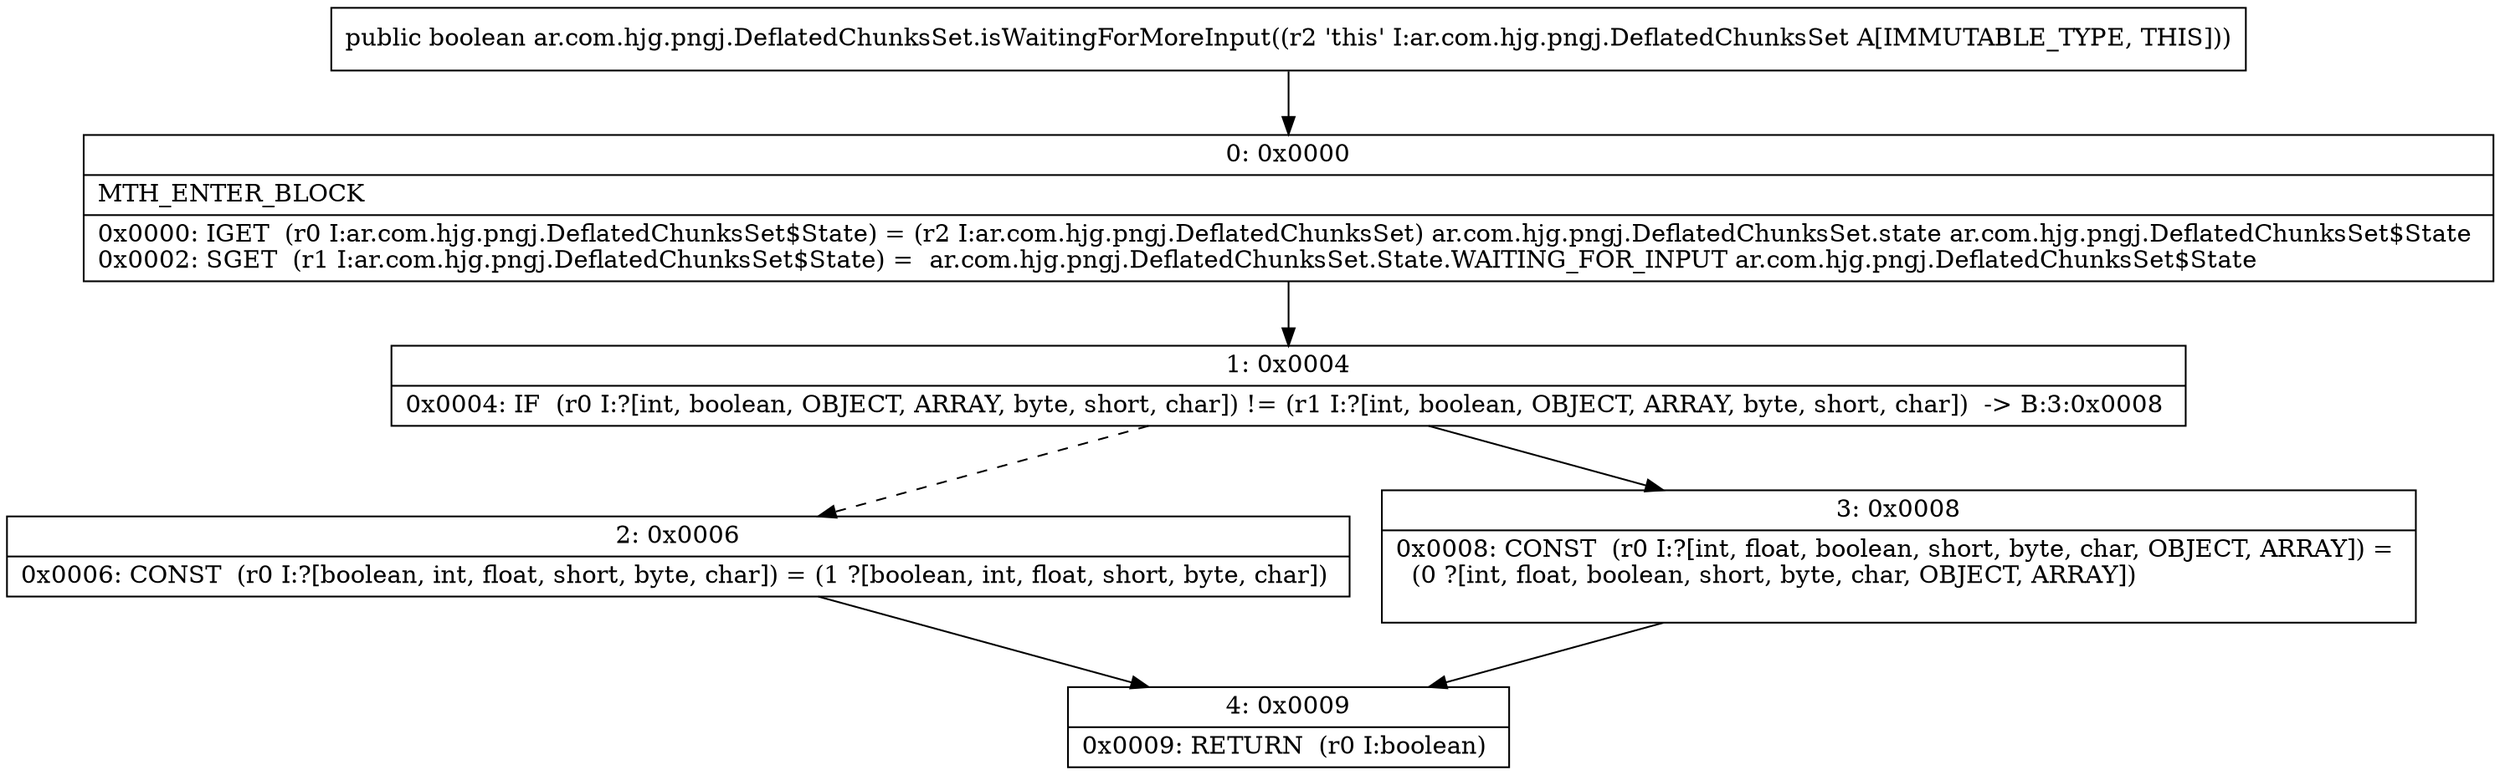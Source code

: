 digraph "CFG forar.com.hjg.pngj.DeflatedChunksSet.isWaitingForMoreInput()Z" {
Node_0 [shape=record,label="{0\:\ 0x0000|MTH_ENTER_BLOCK\l|0x0000: IGET  (r0 I:ar.com.hjg.pngj.DeflatedChunksSet$State) = (r2 I:ar.com.hjg.pngj.DeflatedChunksSet) ar.com.hjg.pngj.DeflatedChunksSet.state ar.com.hjg.pngj.DeflatedChunksSet$State \l0x0002: SGET  (r1 I:ar.com.hjg.pngj.DeflatedChunksSet$State) =  ar.com.hjg.pngj.DeflatedChunksSet.State.WAITING_FOR_INPUT ar.com.hjg.pngj.DeflatedChunksSet$State \l}"];
Node_1 [shape=record,label="{1\:\ 0x0004|0x0004: IF  (r0 I:?[int, boolean, OBJECT, ARRAY, byte, short, char]) != (r1 I:?[int, boolean, OBJECT, ARRAY, byte, short, char])  \-\> B:3:0x0008 \l}"];
Node_2 [shape=record,label="{2\:\ 0x0006|0x0006: CONST  (r0 I:?[boolean, int, float, short, byte, char]) = (1 ?[boolean, int, float, short, byte, char]) \l}"];
Node_3 [shape=record,label="{3\:\ 0x0008|0x0008: CONST  (r0 I:?[int, float, boolean, short, byte, char, OBJECT, ARRAY]) = \l  (0 ?[int, float, boolean, short, byte, char, OBJECT, ARRAY])\l \l}"];
Node_4 [shape=record,label="{4\:\ 0x0009|0x0009: RETURN  (r0 I:boolean) \l}"];
MethodNode[shape=record,label="{public boolean ar.com.hjg.pngj.DeflatedChunksSet.isWaitingForMoreInput((r2 'this' I:ar.com.hjg.pngj.DeflatedChunksSet A[IMMUTABLE_TYPE, THIS])) }"];
MethodNode -> Node_0;
Node_0 -> Node_1;
Node_1 -> Node_2[style=dashed];
Node_1 -> Node_3;
Node_2 -> Node_4;
Node_3 -> Node_4;
}

